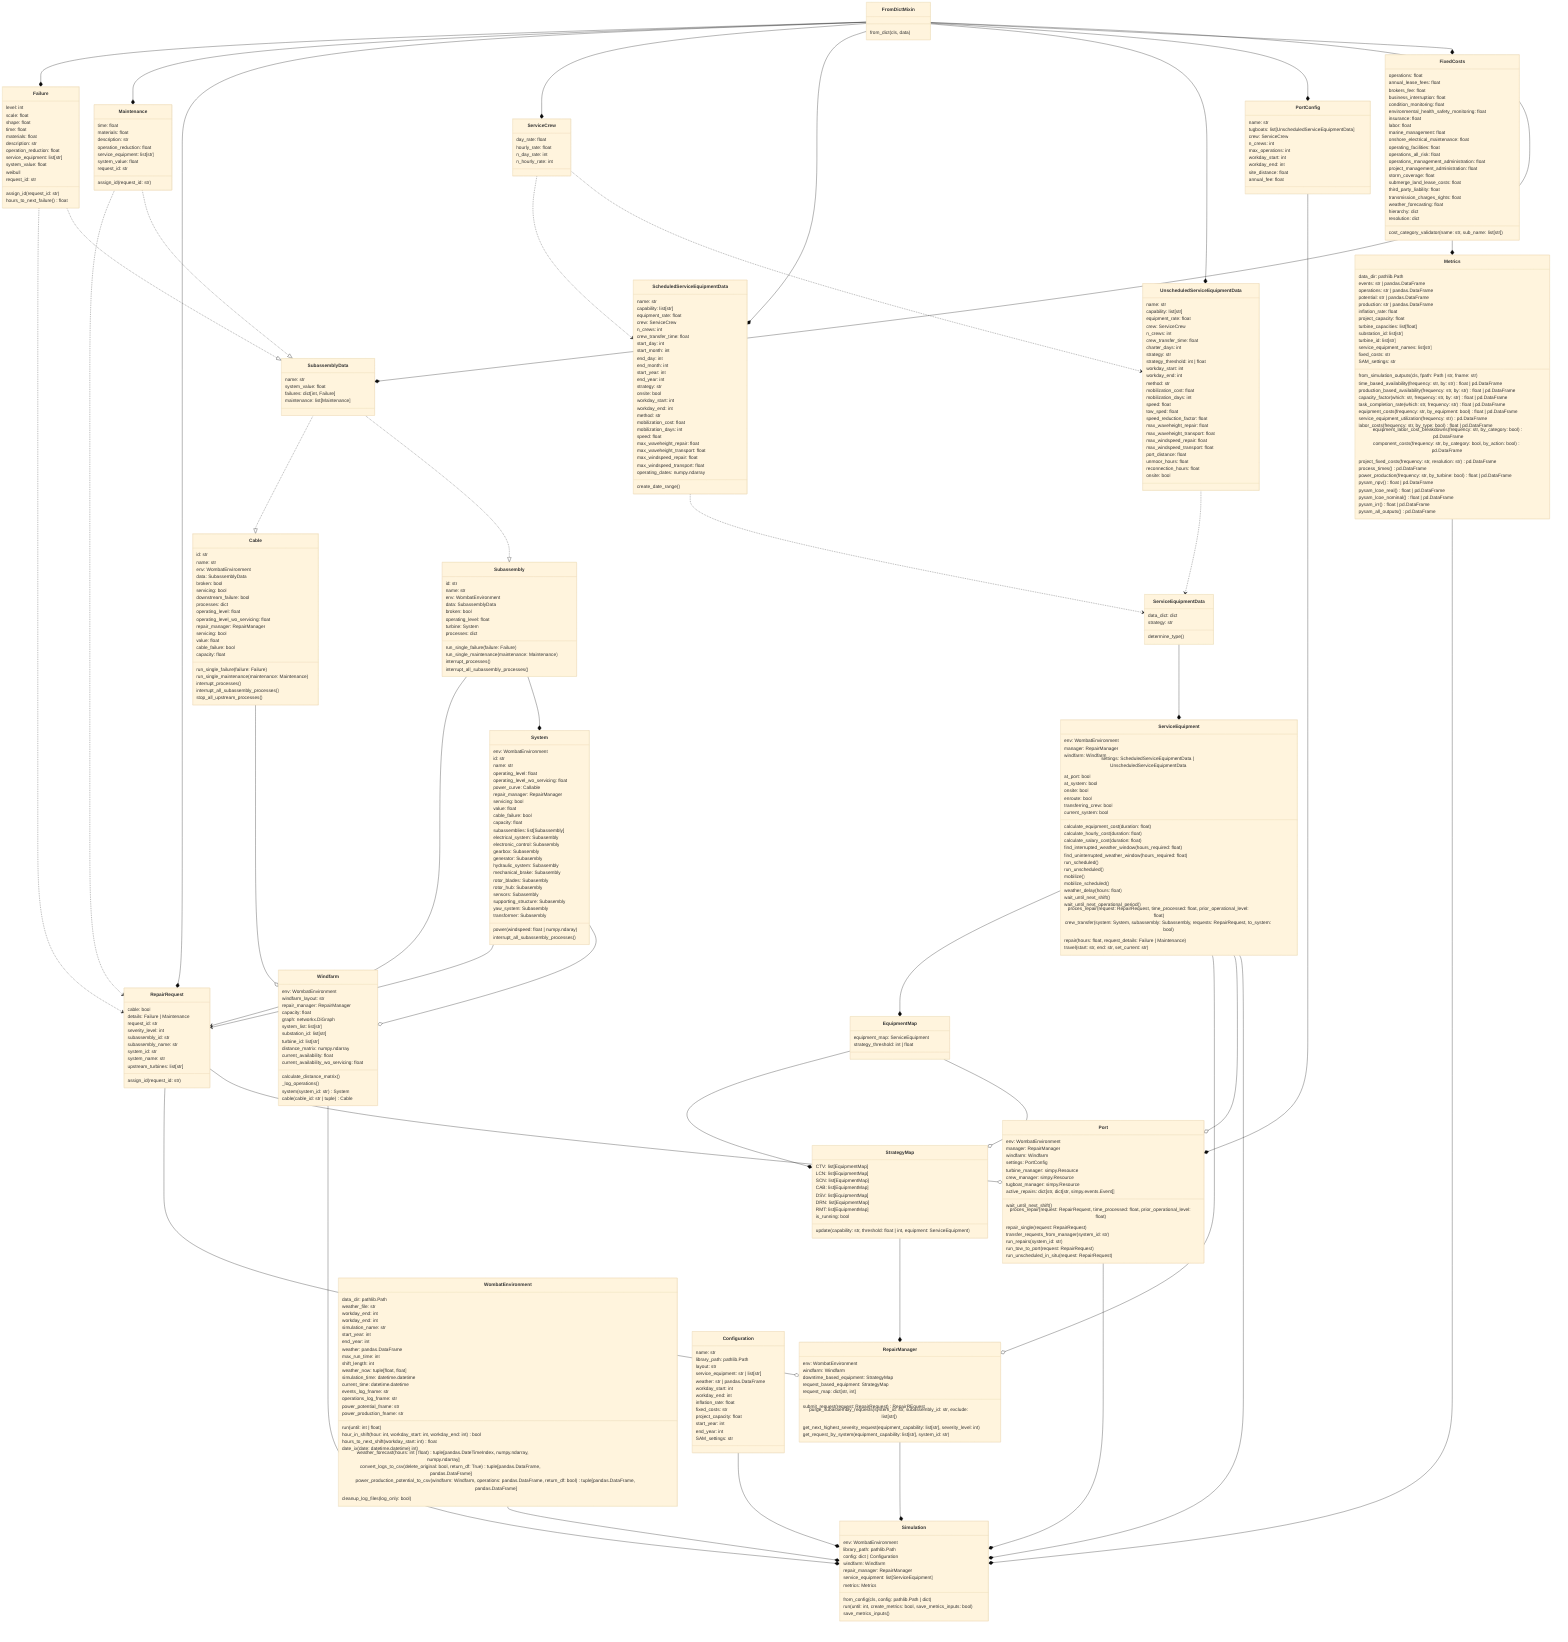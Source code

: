 %%{init: {'theme':'base'}}%%
classDiagram
    direction BT
    class FromDictMixin{
        from_dict(cls, data)
    }
    class Failure{
        level: int
        scale: float
        shape: float
        time: float
        materials: float
        description: str
        operation_reduction: float
        service_equipment: list[str]
        system_value: float
        weibull
        request_id: str
        assign_id(request_id: str)
        hours_to_next_failure() float
    }
    class Maintenance{
        time: float
        materials: float
        description: str
        operation_reduction: float
        service_equipment: list[str]
        system_value: float
        request_id: str
        assign_id(request_id: str)
    }
    class RepairRequest{
        cable: bool
        details: Failure | Maintenance
        request_id: str
        severity_level: int
        subassembly_id: str
        subassembly_name: str
        system_id: str
        system_name: str
        upstream_turbines: list[str]
        assign_id(request_id: str)
    }
    class ServiceEquipmentData{
        data_dict: dict
        strategy: str
        determine_type()
    }
    class ServiceCrew{
        day_rate: float
        hourly_rate: float
        n_day_rate: int
        n_hourly_rate: int
    }
    class ScheduledServiceEquipmentData{
        name: str
        capability: list[str]
        equipment_rate: float
        crew: ServiceCrew
        n_crews: int
        crew_transfer_time: float
        start_day: int
        start_month: int
        end_day: int
        end_month: int
        start_year: int
        end_year: int
        strategy: str
        onsite: bool
        workday_start: int
        workday_end: int
        method: str
        mobilization_cost: float
        mobilization_days: int
        speed: float
        max_waveheight_repair: float
        max_waveheight_transport: float
        max_windspeed_repair: float
        max_windspeed_transport: float
        operating_dates: numpy.ndarray
        create_date_range()
    }
    class UnscheduledServiceEquipmentData{
        name: str
        capability: list[str]
        equipment_rate: float
        crew: ServiceCrew
        n_crews: int
        crew_transfer_time: float
        charter_days: int
        strategy: str
        strategy_threshold: int | float
        workday_start: int
        workday_end: int
        method: str
        mobilization_cost: float
        mobilization_days: int
        speed: float
        tow_sped: float
        speed_reduction_factor: float
        max_waveheight_repair: float
        max_waveheight_transport: float
        max_windspeed_repair: float
        max_windspeed_transport: float
        port_distance: float
        unmoor_hours: float
        reconnection_hours: float
        onsite: bool
    }
    class PortConfig{
        name: str
        tugboats: list[UnscheduledServiceEquipmentData]
        crew: ServiceCrew
        n_crews: int
        max_operations: int
        workday_start: int
        workday_end: int
        site_distance: float
        annual_fee: float
    }
    class SubassemblyData{
        name: str
        system_value: float
        failures: dict[int, Failure]
        maintenance: list[Maintenance]
    }
    class FixedCosts{
        operations: float
        annual_lease_fees: float
        brokers_fee: float
        business_interruption: float
        condition_monitoring: float
        environmental_health_safety_monitoring: float
        insurance: float
        labor: float
        marine_management: float
        onshore_electrical_maintenance: float
        operating_facilities: float
        operations_all_risk: float
        operations_management_administration: float
        project_management_administration: float
        storm_coverage: float
        submerge_land_lease_costs: float
        third_party_liability: float
        transmission_charges_rights: float
        weather_forecasting: float
        hierarchy: dict
        resolution: dict
        cost_category_validator(name: str, sub_name: list[str])
    }

    class Port{
        env: WombatEnvironment
        manager: RepairManager
        windfarm: Windfarm
        settings: PortConfig
        turbine_manager: simpy.Resource
        crew_manager: simpy.Resource
        tugboat_manager: simpy.Resource
        active_repairs: dict[str, dict[str, simpy.events.Event]]
        wait_until_next_shift()
        proces_repair(request: RepairRequest, time_processed: float, prior_operational_level: float)
        repair_single(request: RepairRequest)
        transfer_requests_from_manager(system_id: str)
        run_repairs(system_id: str)
        run_tow_to_port(request: RepairRequest)
        run_unscheduled_in_situ(request: RepairRequest)
    }

    class ServiceEquipment{
        env: WombatEnvironment
        manager: RepairManager
        windfarm: Windfarm
        settings: ScheduledServiceEquipmentData | UnscheduledServiceEquipmentData
        at_port: bool
        at_system: bool
        onsite: bool
        enroute: bool
        transferring_crew: bool
        current_system: bool
        calculate_equipment_cost(duration: float)
        calculate_hourly_cost(duration: float)
        calculate_salary_cost(duration: float)
        find_interrupted_weather_window(hours_required: float)
        find_uninterrupted_weather_window(hours_required: float)
        run_scheduled()
        run_unscheduled()
        mobilize()
        mobilize_scheduled()
        weather_delay(hours: float)
        wait_until_next_shift()
        wait_until_next_operational_period()
        proces_repair(request: RepairRequest, time_processed: float, prior_operational_level: float)
        crew_transfer(system: System, subassembly: Subassembly, requests: RepairRequest, to_system: bool)
        repair(hours: float, request_details: Failure | Maintenance)
        travel(start: str, end: str, set_current: str)
    }

    class Windfarm{
        env: WombatEnvironment
        windfarm_layout: str
        repair_manager: RepairManager
        capacity: float
        graph: networkx.DiGraph
        system_list: list[str]
        substation_id: list[str]
        turbine_id: list[str]
        distance_matrix: numpy.ndarray
        current_availability: float
        current_availability_wo_servicing: float

        calculate_distance_matrix()
        _log_operations()
        system(system_id: str) System
        cable(cable_id: str | tuple) Cable
    }
    class System{
        env: WombatEnvironment
        id: str
        name: str
        operating_level: float
        operating_level_wo_servicing: float
        power_curve: Callable
        repair_manager: RepairManager
        servicing: bool
        value: float
        cable_failure: bool
        capacity: float
        subassemblies: list[Subassembly]
        electrical_system: Subasembly
        electronic_control: Subasembly
        gearbox: Subasembly
        generator: Subasembly
        hydraulic_system: Subasembly
        mechanical_brake: Subasembly
        rotor_blades: Subasembly
        rotor_hub: Subasembly
        sensors: Subasembly
        supporting_structure: Subasembly
        yaw_system: Subasembly
        transformer: Subasembly
        power(windspeed: float | numpy.ndaray)
        interrupt_all_subassembly_processes()
    }
    class Subassembly{
        id: str
        name: str
        env: WombatEnvironment
        data: SubassemblyData
        broken: bool
        operating_level: float
        turbine: System
        processes: dict
        run_single_failure(failure: Failure)
        run_single_maintenance(maintenance: Maintenance)
        interrupt_processes()
        interrupt_all_subassembly_processes()
    }
    class Cable{
        id: str
        name: str
        env: WombatEnvironment
        data: SubassemblyData
        broken: bool
        servicing: bool
        downstream_failure: bool
        processes: dict
        operating_level: float
        operating_level_wo_servicing: float
        repair_manager: RepairManager
        servicing: bool
        value: float
        cable_failure: bool
        capacity: float
        run_single_failure(failure: Failure)
        run_single_maintenance(maintenance: Maintenance)
        interrupt_processes()
        interrupt_all_subassembly_processes()
        stop_all_upstream_processes()
    }
    class RepairManager{
        env: WombatEnvironment
        windfarm: Windfarm
        downtime_based_equipment: StrategyMap
        request_based_equipment: StrategyMap
        request_map: dict[str, int]
        submit_request(request: RepairRequest) RepairREquest
        purge_subassembly_requests(system_id: str, subassembly_id: str, exclude: list[str])
        get_next_highest_severity_request(equipment_capability: list[str], severity_level: int)
        get_request_by_system(equipment_capability: list[str], system_id: str)
    }
    class StrategyMap{
        CTV: list[EquipmentMap]
        LCN: list[EquipmentMap]
        SCN: list[EquipmentMap]
        CAB: list[EquipmentMap]
        DSV: list[EquipmentMap]
        DRN: list[EquipmentMap]
        RMT: list[EquipmentMap]
        is_running: bool
        update(capability: str, threshold: float | int, equipment: ServiceEquipment)
    }
    class EquipmentMap{
        equipment_map: ServiceEquipment
        strategy_threshold: int | float
    }

    class WombatEnvironment{
        data_dir: pathlib.Path
        weather_file: str
        workday_end: int
        workday_end: int
        simulation_name: str
        start_year: int
        end_year: int
        weather: pandas.DataFrame
        max_run_time: int
        shift_length: int
        weather_now: tuple[float, float]
        simulation_time: datetime.datetime
        current_time: datetime.datetime
        events_log_fname: str
        operations_log_fname: str
        power_potential_fname: str
        power_production_fname: str
        run(until: int | float)
        hour_in_shift(hour: int, workday_start: int, workday_end: int) bool
        hours_to_next_shift(workday_start: int) float
        date_ix(date: datetime.datetime) int)
        weather_forecast(hours: int | float) tuple[pandas.DateTimeIndex, numpy.ndarray, numpy.ndarray]
        convert_logs_to_csv(delete_original: bool, return_df: True) tuple[pandas.DataFrame, pandas.DataFrame]
        power_production_potential_to_csv(windfarm: Windfarm, operations: pandas.DataFrame, return_df: bool) tuple[pandas.DataFrame, pandas.DataFrame]
        cleanup_log_files(log_only: bool)
    }

    class Simulation{
        env: WombatEnvironment
        library_path: pathlib.Path
        config: dict | Configuration
        windfarm: Windfarm
        repair_manager: RepairManager
        service_equipment: list[ServiceEquipment]
        metrics: Metrics
        from_config(cls, config: pathlib.Path | dict)
        run(until: int, create_metrics: bool, save_metrics_inputs: bool)
        save_metrics_inputs()
    }
    class Configuration{
        name: str
        library_path: pathlib.Path
        layout: str
        service_equipment: str | list[str]
        weather: str | pandas.DataFrame
        workday_start: int
        workday_end: int
        inflation_rate: float
        fixed_costs: str
        project_capacity: float
        start_year: int
        end_year: int
        SAM_settings: str
    }
    class Metrics{
        data_dir: pathlib.Path
        events: str | pandas.DataFrame
        operations: str | pandas.DataFrame
        potential: str | pandas.DataFrame
        production: str | pandas.DataFrame
        inflation_rate: float
        project_capacity: float
        turbine_capacities: list[float]
        substation_id: list[str]
        turbine_id: list[str]
        service_equipment_names: list[str]
        fixed_costs: str
        SAM_settings: str
        from_simulation_outputs(cls, fpath: Path | str, fname: str)
        time_based_availability(frequency: str, by: str) float | pd.DataFrame
        production_based_availability(frequency: str, by: str) float | pd.DataFrame
        capacity_factor(which: str, frequency: str, by: str) float | pd.DataFrame
        task_completion_rate(which: str, frequency: str) float | pd.DataFrame
        equipment_costs(frequency: str, by_equipment: bool)float | pd.DataFrame
        service_equipment_utilization(frequency: str) pd.DataFrame
        labor_costs(frequency: str, by_type: bool) float | pd.DataFrame
        equipment_labor_cost_breakdowns(frequency: str, by_category: bool) pd.DataFrame
        component_costs(frequency: str, by_category: bool, by_action: bool) pd.DataFrame
        project_fixed_costs(frequency: str, resolution: str) pd.DataFrame
        process_times() pd.DataFrame
        power_production(frequency: str, by_turbine: bool) float | pd.DataFrame
        pysam_npv() float | pd.DataFrame
        pysam_lcoe_real() float | pd.DataFrame
        pysam_lcoe_nominal() float | pd.DataFrame
        pysam_irr() float | pd.DataFrame
        pysam_all_outputs() pd.DataFrame
    }

    ScheduledServiceEquipmentData <.. ServiceCrew
    UnscheduledServiceEquipmentData <.. ServiceCrew
    ServiceEquipmentData <.. ScheduledServiceEquipmentData
    ServiceEquipmentData <.. UnscheduledServiceEquipmentData

    Failure *-- FromDictMixin
    Maintenance *-- FromDictMixin
    RepairRequest *-- FromDictMixin
    ServiceCrew *-- FromDictMixin
    ScheduledServiceEquipmentData *-- FromDictMixin
    UnscheduledServiceEquipmentData *-- FromDictMixin
    PortConfig *-- FromDictMixin
    FixedCosts *-- FromDictMixin
    SubassemblyData *-- FromDictMixin

    ServiceEquipment *-- ServiceEquipmentData
    Port *-- PortConfig

    RepairRequest <.. Failure
    RepairRequest <.. Maintenance
    RepairManager o-- RepairRequest
    StrategyMap *-- EquipmentMap
    RepairManager *-- StrategyMap
    EquipmentMap *-- ServiceEquipment
    StrategyMap o-- EquipmentMap
    RepairManager o-- ServiceEquipment
    Port o-- RepairRequest
    Port o-- ServiceEquipment

    RepairRequest <-- Subassembly
    RepairRequest <-- System

    SubassemblyData <|.. Failure
    SubassemblyData <|.. Maintenance
    Cable <|.. SubassemblyData
    Subassembly <|.. SubassemblyData
    System *-- Subassembly
    Windfarm o-- Cable
    Windfarm o-- System

    Metrics *-- FixedCosts

    Simulation *-- Configuration
    Simulation *-- Metrics
    Simulation *-- WombatEnvironment
    Simulation *-- Windfarm
    Simulation *-- RepairManager
    Simulation *-- Port
    Simulation *-- ServiceEquipment


    %% mmdc -i class_diagram.mmd -o class_diagram.svg
    %% mmdc -i class_diagram.mmd -o class_diagram.png -w 2400 -b transparent